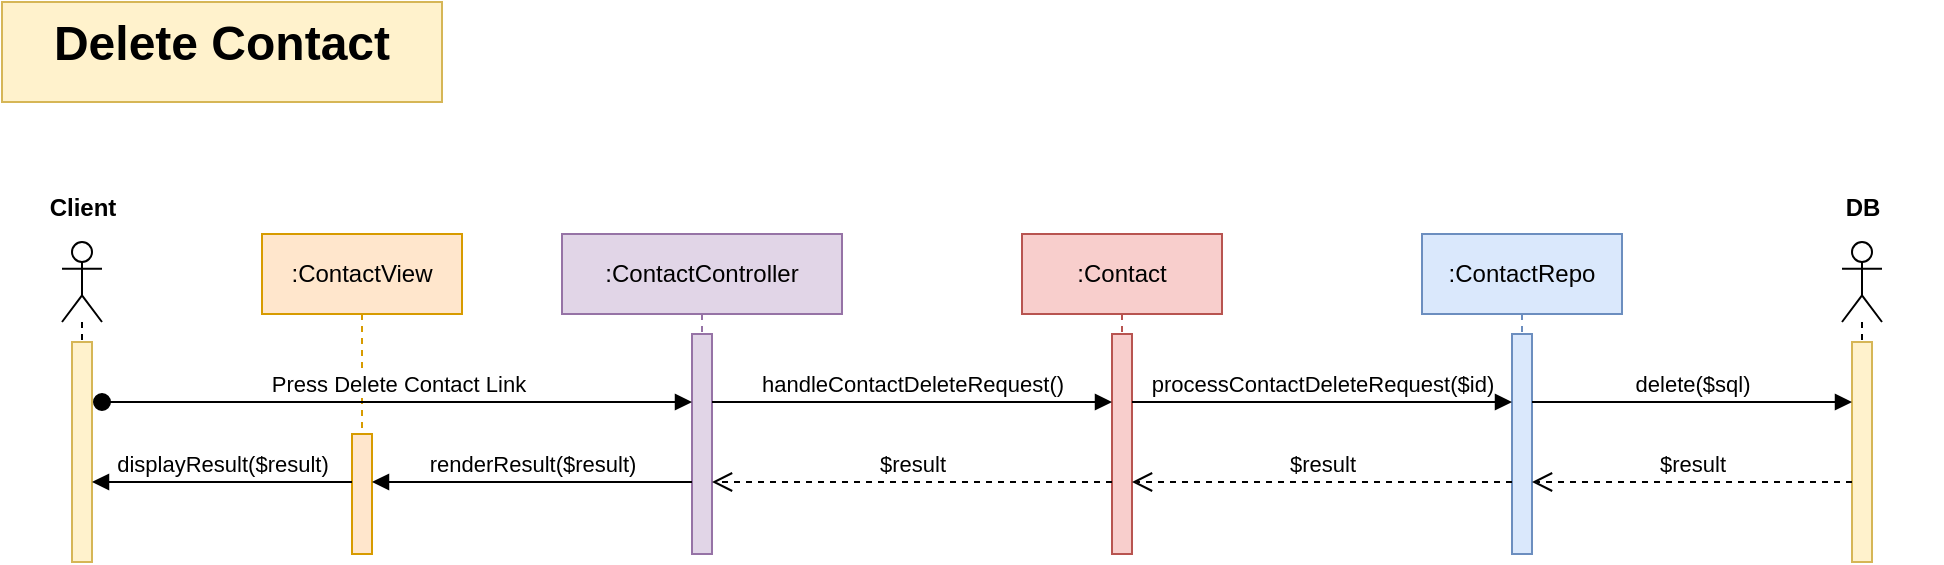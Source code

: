 <mxfile version="24.7.5">
  <diagram name="Page-1" id="2YBvvXClWsGukQMizWep">
    <mxGraphModel dx="1038" dy="623" grid="1" gridSize="10" guides="1" tooltips="1" connect="1" arrows="1" fold="1" page="1" pageScale="1" pageWidth="1200" pageHeight="850" math="0" shadow="0">
      <root>
        <mxCell id="0" />
        <mxCell id="1" parent="0" />
        <mxCell id="DpNG2pSoOqjE--OXU2XV-1" value="&lt;h1 style=&quot;margin-top: 0px;&quot;&gt;Delete Contact&lt;/h1&gt;" style="text;html=1;whiteSpace=wrap;overflow=hidden;rounded=0;align=center;fillColor=#fff2cc;strokeColor=#d6b656;" parent="1" vertex="1">
          <mxGeometry x="40" y="40" width="220" height="50" as="geometry" />
        </mxCell>
        <mxCell id="DpNG2pSoOqjE--OXU2XV-2" value="" style="shape=umlLifeline;perimeter=lifelinePerimeter;whiteSpace=wrap;html=1;container=1;dropTarget=0;collapsible=0;recursiveResize=0;outlineConnect=0;portConstraint=eastwest;newEdgeStyle={&quot;curved&quot;:0,&quot;rounded&quot;:0};participant=umlActor;" parent="1" vertex="1">
          <mxGeometry x="70" y="160" width="20" height="160" as="geometry" />
        </mxCell>
        <mxCell id="DpNG2pSoOqjE--OXU2XV-8" value="" style="html=1;points=[[0,0,0,0,5],[0,1,0,0,-5],[1,0,0,0,5],[1,1,0,0,-5]];perimeter=orthogonalPerimeter;outlineConnect=0;targetShapes=umlLifeline;portConstraint=eastwest;newEdgeStyle={&quot;curved&quot;:0,&quot;rounded&quot;:0};fillColor=#fff2cc;strokeColor=#d6b656;" parent="DpNG2pSoOqjE--OXU2XV-2" vertex="1">
          <mxGeometry x="5" y="50" width="10" height="110" as="geometry" />
        </mxCell>
        <mxCell id="DpNG2pSoOqjE--OXU2XV-3" value="" style="shape=umlLifeline;perimeter=lifelinePerimeter;whiteSpace=wrap;html=1;container=1;dropTarget=0;collapsible=0;recursiveResize=0;outlineConnect=0;portConstraint=eastwest;newEdgeStyle={&quot;curved&quot;:0,&quot;rounded&quot;:0};participant=umlActor;" parent="1" vertex="1">
          <mxGeometry x="960" y="160" width="20" height="160" as="geometry" />
        </mxCell>
        <mxCell id="DpNG2pSoOqjE--OXU2XV-12" value="" style="html=1;points=[[0,0,0,0,5],[0,1,0,0,-5],[1,0,0,0,5],[1,1,0,0,-5]];perimeter=orthogonalPerimeter;outlineConnect=0;targetShapes=umlLifeline;portConstraint=eastwest;newEdgeStyle={&quot;curved&quot;:0,&quot;rounded&quot;:0};fillColor=#fff2cc;strokeColor=#d6b656;" parent="DpNG2pSoOqjE--OXU2XV-3" vertex="1">
          <mxGeometry x="5" y="50" width="10" height="110" as="geometry" />
        </mxCell>
        <mxCell id="DpNG2pSoOqjE--OXU2XV-4" value=":ContactView" style="shape=umlLifeline;perimeter=lifelinePerimeter;whiteSpace=wrap;html=1;container=1;dropTarget=0;collapsible=0;recursiveResize=0;outlineConnect=0;portConstraint=eastwest;newEdgeStyle={&quot;curved&quot;:0,&quot;rounded&quot;:0};fillColor=#ffe6cc;strokeColor=#d79b00;" parent="1" vertex="1">
          <mxGeometry x="170" y="156" width="100" height="154" as="geometry" />
        </mxCell>
        <mxCell id="DpNG2pSoOqjE--OXU2XV-16" value="" style="html=1;points=[[0,0,0,0,5],[0,1,0,0,-5],[1,0,0,0,5],[1,1,0,0,-5]];perimeter=orthogonalPerimeter;outlineConnect=0;targetShapes=umlLifeline;portConstraint=eastwest;newEdgeStyle={&quot;curved&quot;:0,&quot;rounded&quot;:0};fillColor=#ffe6cc;strokeColor=#d79b00;" parent="DpNG2pSoOqjE--OXU2XV-4" vertex="1">
          <mxGeometry x="45" y="100" width="10" height="60" as="geometry" />
        </mxCell>
        <mxCell id="DpNG2pSoOqjE--OXU2XV-5" value=":ContactController" style="shape=umlLifeline;perimeter=lifelinePerimeter;whiteSpace=wrap;html=1;container=1;dropTarget=0;collapsible=0;recursiveResize=0;outlineConnect=0;portConstraint=eastwest;newEdgeStyle={&quot;curved&quot;:0,&quot;rounded&quot;:0};fillColor=#e1d5e7;strokeColor=#9673a6;" parent="1" vertex="1">
          <mxGeometry x="320" y="156" width="140" height="160" as="geometry" />
        </mxCell>
        <mxCell id="DpNG2pSoOqjE--OXU2XV-9" value="" style="html=1;points=[[0,0,0,0,5],[0,1,0,0,-5],[1,0,0,0,5],[1,1,0,0,-5]];perimeter=orthogonalPerimeter;outlineConnect=0;targetShapes=umlLifeline;portConstraint=eastwest;newEdgeStyle={&quot;curved&quot;:0,&quot;rounded&quot;:0};fillColor=#e1d5e7;strokeColor=#9673a6;" parent="DpNG2pSoOqjE--OXU2XV-5" vertex="1">
          <mxGeometry x="65" y="50" width="10" height="110" as="geometry" />
        </mxCell>
        <mxCell id="DpNG2pSoOqjE--OXU2XV-6" value=":Contact" style="shape=umlLifeline;perimeter=lifelinePerimeter;whiteSpace=wrap;html=1;container=1;dropTarget=0;collapsible=0;recursiveResize=0;outlineConnect=0;portConstraint=eastwest;newEdgeStyle={&quot;curved&quot;:0,&quot;rounded&quot;:0};fillColor=#f8cecc;strokeColor=#b85450;" parent="1" vertex="1">
          <mxGeometry x="550" y="156" width="100" height="160" as="geometry" />
        </mxCell>
        <mxCell id="DpNG2pSoOqjE--OXU2XV-10" value="" style="html=1;points=[[0,0,0,0,5],[0,1,0,0,-5],[1,0,0,0,5],[1,1,0,0,-5]];perimeter=orthogonalPerimeter;outlineConnect=0;targetShapes=umlLifeline;portConstraint=eastwest;newEdgeStyle={&quot;curved&quot;:0,&quot;rounded&quot;:0};fillColor=#f8cecc;strokeColor=#b85450;" parent="DpNG2pSoOqjE--OXU2XV-6" vertex="1">
          <mxGeometry x="45" y="50" width="10" height="110" as="geometry" />
        </mxCell>
        <mxCell id="DpNG2pSoOqjE--OXU2XV-7" value=":ContactRepo" style="shape=umlLifeline;perimeter=lifelinePerimeter;whiteSpace=wrap;html=1;container=1;dropTarget=0;collapsible=0;recursiveResize=0;outlineConnect=0;portConstraint=eastwest;newEdgeStyle={&quot;curved&quot;:0,&quot;rounded&quot;:0};fillColor=#dae8fc;strokeColor=#6c8ebf;" parent="1" vertex="1">
          <mxGeometry x="750" y="156" width="100" height="160" as="geometry" />
        </mxCell>
        <mxCell id="DpNG2pSoOqjE--OXU2XV-11" value="" style="html=1;points=[[0,0,0,0,5],[0,1,0,0,-5],[1,0,0,0,5],[1,1,0,0,-5]];perimeter=orthogonalPerimeter;outlineConnect=0;targetShapes=umlLifeline;portConstraint=eastwest;newEdgeStyle={&quot;curved&quot;:0,&quot;rounded&quot;:0};fillColor=#dae8fc;strokeColor=#6c8ebf;" parent="DpNG2pSoOqjE--OXU2XV-7" vertex="1">
          <mxGeometry x="45" y="50" width="10" height="110" as="geometry" />
        </mxCell>
        <mxCell id="DpNG2pSoOqjE--OXU2XV-14" value="Press Delete Contact Link" style="html=1;verticalAlign=bottom;startArrow=oval;startFill=1;endArrow=block;startSize=8;curved=0;rounded=0;" parent="1" target="DpNG2pSoOqjE--OXU2XV-9" edge="1">
          <mxGeometry width="60" relative="1" as="geometry">
            <mxPoint x="90" y="240" as="sourcePoint" />
            <mxPoint x="520" y="240" as="targetPoint" />
          </mxGeometry>
        </mxCell>
        <mxCell id="DpNG2pSoOqjE--OXU2XV-15" value="renderResult($result)" style="html=1;verticalAlign=bottom;endArrow=block;curved=0;rounded=0;" parent="1" edge="1">
          <mxGeometry width="80" relative="1" as="geometry">
            <mxPoint x="385" y="280" as="sourcePoint" />
            <mxPoint x="225" y="280" as="targetPoint" />
          </mxGeometry>
        </mxCell>
        <mxCell id="DpNG2pSoOqjE--OXU2XV-19" value="handleContactDeleteRequest()" style="html=1;verticalAlign=bottom;endArrow=block;curved=0;rounded=0;" parent="1" edge="1">
          <mxGeometry width="80" relative="1" as="geometry">
            <mxPoint x="395" y="240" as="sourcePoint" />
            <mxPoint x="595" y="240" as="targetPoint" />
          </mxGeometry>
        </mxCell>
        <mxCell id="DpNG2pSoOqjE--OXU2XV-20" value="processContactDeleteRequest($id)" style="html=1;verticalAlign=bottom;endArrow=block;curved=0;rounded=0;" parent="1" edge="1">
          <mxGeometry width="80" relative="1" as="geometry">
            <mxPoint x="605" y="240" as="sourcePoint" />
            <mxPoint x="795" y="240" as="targetPoint" />
          </mxGeometry>
        </mxCell>
        <mxCell id="DpNG2pSoOqjE--OXU2XV-21" value="delete($sql)" style="html=1;verticalAlign=bottom;endArrow=block;curved=0;rounded=0;" parent="1" target="DpNG2pSoOqjE--OXU2XV-12" edge="1">
          <mxGeometry width="80" relative="1" as="geometry">
            <mxPoint x="805" y="240" as="sourcePoint" />
            <mxPoint x="950" y="240" as="targetPoint" />
          </mxGeometry>
        </mxCell>
        <mxCell id="DpNG2pSoOqjE--OXU2XV-22" value="$result" style="html=1;verticalAlign=bottom;endArrow=open;dashed=1;endSize=8;curved=0;rounded=0;" parent="1" edge="1">
          <mxGeometry relative="1" as="geometry">
            <mxPoint x="965" y="280" as="sourcePoint" />
            <mxPoint x="805" y="280" as="targetPoint" />
          </mxGeometry>
        </mxCell>
        <mxCell id="DpNG2pSoOqjE--OXU2XV-24" value="$result" style="html=1;verticalAlign=bottom;endArrow=open;dashed=1;endSize=8;curved=0;rounded=0;" parent="1" edge="1">
          <mxGeometry relative="1" as="geometry">
            <mxPoint x="795" y="280" as="sourcePoint" />
            <mxPoint x="605" y="280" as="targetPoint" />
          </mxGeometry>
        </mxCell>
        <mxCell id="DpNG2pSoOqjE--OXU2XV-25" value="$result" style="html=1;verticalAlign=bottom;endArrow=open;dashed=1;endSize=8;curved=0;rounded=0;" parent="1" edge="1">
          <mxGeometry relative="1" as="geometry">
            <mxPoint x="595" y="280" as="sourcePoint" />
            <mxPoint x="395" y="280" as="targetPoint" />
          </mxGeometry>
        </mxCell>
        <mxCell id="DpNG2pSoOqjE--OXU2XV-26" value="displayResult($result)" style="html=1;verticalAlign=bottom;endArrow=block;curved=0;rounded=0;" parent="1" source="DpNG2pSoOqjE--OXU2XV-16" edge="1">
          <mxGeometry width="80" relative="1" as="geometry">
            <mxPoint x="300" y="280" as="sourcePoint" />
            <mxPoint x="85" y="280" as="targetPoint" />
          </mxGeometry>
        </mxCell>
        <mxCell id="DpNG2pSoOqjE--OXU2XV-46" value="Client" style="text;align=center;fontStyle=1;verticalAlign=middle;spacingLeft=3;spacingRight=3;strokeColor=none;rotatable=0;points=[[0,0.5],[1,0.5]];portConstraint=eastwest;html=1;" parent="1" vertex="1">
          <mxGeometry x="40" y="130" width="80" height="26" as="geometry" />
        </mxCell>
        <mxCell id="DpNG2pSoOqjE--OXU2XV-47" value="DB" style="text;align=center;fontStyle=1;verticalAlign=middle;spacingLeft=3;spacingRight=3;strokeColor=none;rotatable=0;points=[[0,0.5],[1,0.5]];portConstraint=eastwest;html=1;" parent="1" vertex="1">
          <mxGeometry x="930" y="130" width="80" height="26" as="geometry" />
        </mxCell>
      </root>
    </mxGraphModel>
  </diagram>
</mxfile>
